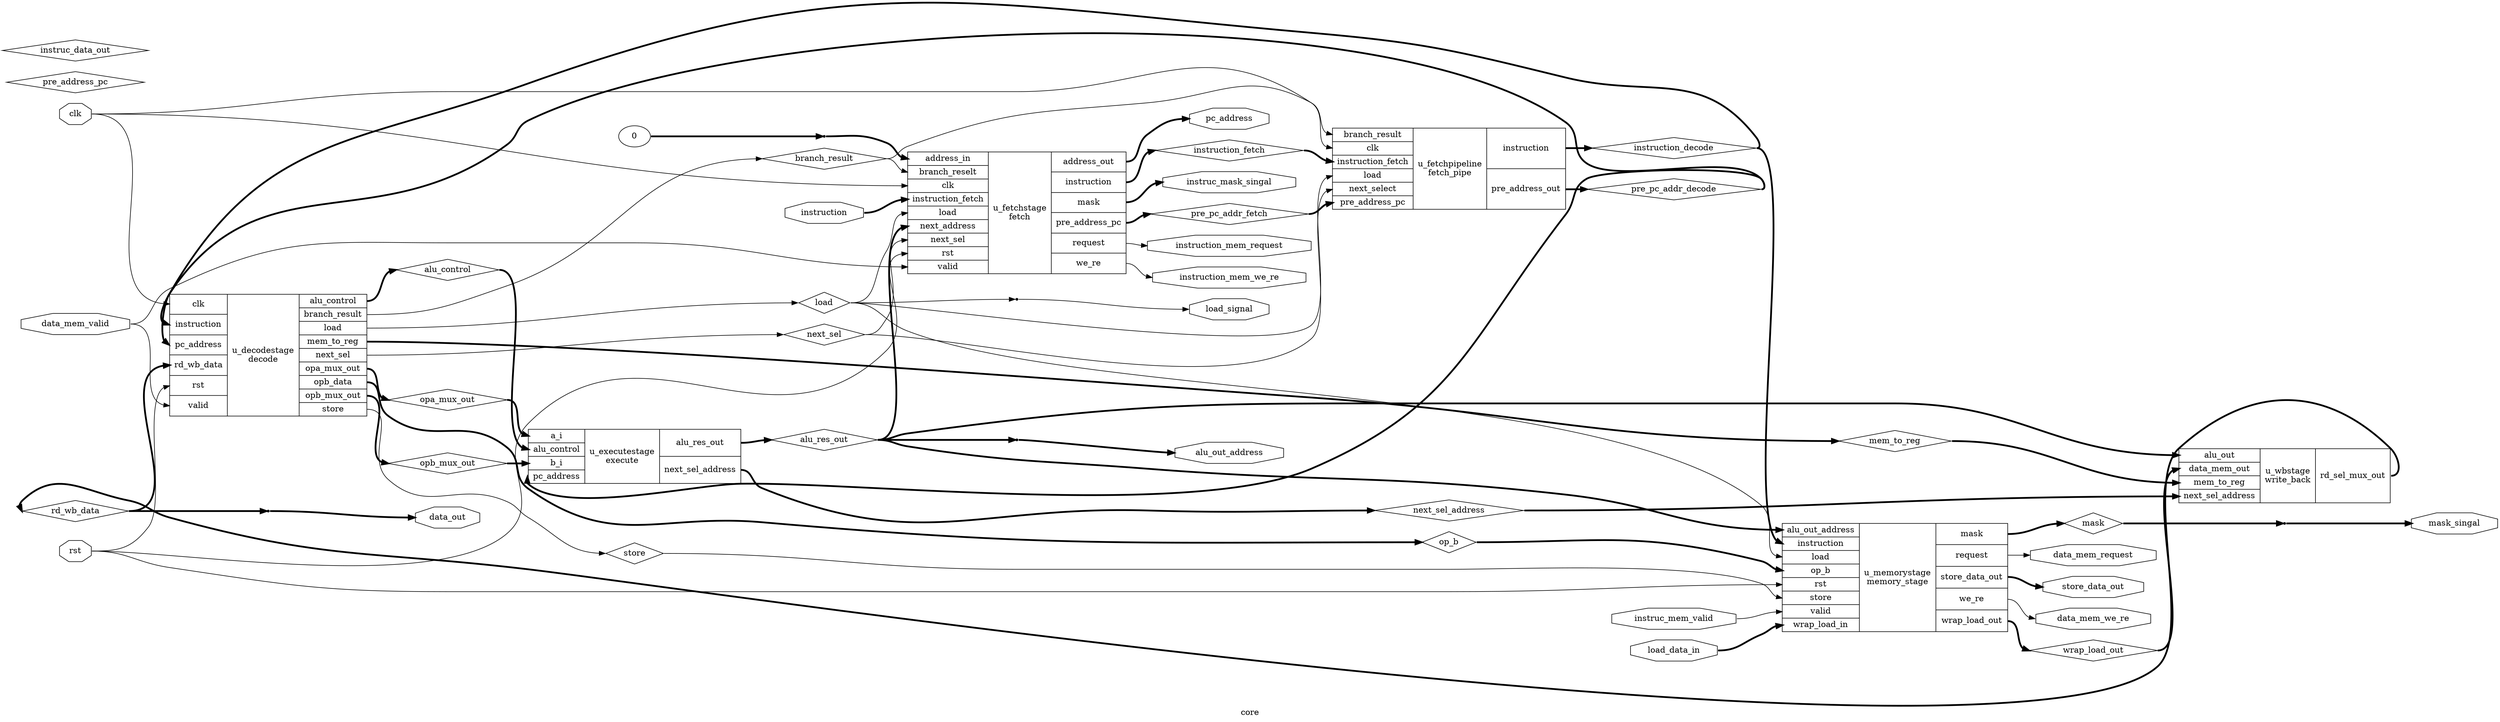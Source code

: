 digraph "core" {
label="core";
rankdir="LR";
remincross=true;
n2 [ shape=diamond, label="rd_wb_data", color="black", fontcolor="black" ];
n3 [ shape=diamond, label="wrap_load_out", color="black", fontcolor="black" ];
n4 [ shape=diamond, label="next_sel_address", color="black", fontcolor="black" ];
n5 [ shape=diamond, label="alu_res_out", color="black", fontcolor="black" ];
n6 [ shape=diamond, label="opb_mux_out", color="black", fontcolor="black" ];
n7 [ shape=diamond, label="opa_mux_out", color="black", fontcolor="black" ];
n8 [ shape=diamond, label="op_b", color="black", fontcolor="black" ];
n9 [ shape=diamond, label="mem_to_reg", color="black", fontcolor="black" ];
n10 [ shape=diamond, label="alu_control", color="black", fontcolor="black" ];
n11 [ shape=diamond, label="mask", color="black", fontcolor="black" ];
n12 [ shape=diamond, label="branch_result", color="black", fontcolor="black" ];
n13 [ shape=diamond, label="next_sel", color="black", fontcolor="black" ];
n14 [ shape=diamond, label="store", color="black", fontcolor="black" ];
n15 [ shape=diamond, label="load", color="black", fontcolor="black" ];
n16 [ shape=diamond, label="pre_pc_addr_decode", color="black", fontcolor="black" ];
n17 [ shape=diamond, label="pre_pc_addr_fetch", color="black", fontcolor="black" ];
n18 [ shape=diamond, label="instruction_decode", color="black", fontcolor="black" ];
n19 [ shape=diamond, label="instruction_fetch", color="black", fontcolor="black" ];
n20 [ shape=diamond, label="pre_address_pc", color="black", fontcolor="black" ];
n21 [ shape=diamond, label="instruc_data_out", color="black", fontcolor="black" ];
n22 [ shape=octagon, label="data_out", color="black", fontcolor="black" ];
n23 [ shape=octagon, label="pc_address", color="black", fontcolor="black" ];
n24 [ shape=octagon, label="alu_out_address", color="black", fontcolor="black" ];
n25 [ shape=octagon, label="store_data_out", color="black", fontcolor="black" ];
n26 [ shape=octagon, label="instruc_mask_singal", color="black", fontcolor="black" ];
n27 [ shape=octagon, label="mask_singal", color="black", fontcolor="black" ];
n28 [ shape=octagon, label="data_mem_request", color="black", fontcolor="black" ];
n29 [ shape=octagon, label="data_mem_we_re", color="black", fontcolor="black" ];
n30 [ shape=octagon, label="instruction_mem_request", color="black", fontcolor="black" ];
n31 [ shape=octagon, label="instruction_mem_we_re", color="black", fontcolor="black" ];
n32 [ shape=octagon, label="load_signal", color="black", fontcolor="black" ];
n33 [ shape=octagon, label="load_data_in", color="black", fontcolor="black" ];
n34 [ shape=octagon, label="instruction", color="black", fontcolor="black" ];
n35 [ shape=octagon, label="instruc_mem_valid", color="black", fontcolor="black" ];
n36 [ shape=octagon, label="data_mem_valid", color="black", fontcolor="black" ];
n37 [ shape=octagon, label="rst", color="black", fontcolor="black" ];
n38 [ shape=octagon, label="clk", color="black", fontcolor="black" ];
c42 [ shape=record, label="{{<p39> alu_out|<p40> data_mem_out|<p9> mem_to_reg|<p4> next_sel_address}|u_wbstage\nwrite_back|{<p41> rd_sel_mux_out}}",  ];
c47 [ shape=record, label="{{<p24> alu_out_address|<p34> instruction|<p15> load|<p8> op_b|<p37> rst|<p14> store|<p43> valid|<p44> wrap_load_in}|u_memorystage\nmemory_stage|{<p11> mask|<p45> request|<p25> store_data_out|<p46> we_re|<p3> wrap_load_out}}",  ];
c50 [ shape=record, label="{{<p48> a_i|<p10> alu_control|<p49> b_i|<p23> pc_address}|u_executestage\nexecute|{<p5> alu_res_out|<p4> next_sel_address}}",  ];
c52 [ shape=record, label="{{<p38> clk|<p34> instruction|<p23> pc_address|<p2> rd_wb_data|<p37> rst|<p43> valid}|u_decodestage\ndecode|{<p10> alu_control|<p12> branch_result|<p15> load|<p9> mem_to_reg|<p13> next_sel|<p7> opa_mux_out|<p51> opb_data|<p6> opb_mux_out|<p14> store}}",  ];
c55 [ shape=record, label="{{<p12> branch_result|<p38> clk|<p19> instruction_fetch|<p15> load|<p53> next_select|<p20> pre_address_pc}|u_fetchpipeline\nfetch_pipe|{<p34> instruction|<p54> pre_address_out}}",  ];
c60 [ shape=record, label="{{<p56> address_in|<p57> branch_reselt|<p38> clk|<p19> instruction_fetch|<p15> load|<p58> next_address|<p13> next_sel|<p37> rst|<p43> valid}|u_fetchstage\nfetch|{<p59> address_out|<p34> instruction|<p11> mask|<p20> pre_address_pc|<p45> request|<p46> we_re}}",  ];
v0 [ label="0" ];
x1 [shape=point, ];
x2 [shape=point, ];
x3 [shape=point, ];
x4 [shape=point, ];
x5 [shape=point, ];
x1:e -> c60:p56:w [color="black", fontcolor="black", style="setlinewidth(3)", label=""];
c52:p10:e -> n10:w [color="black", fontcolor="black", style="setlinewidth(3)", label=""];
n10:e -> c50:p10:w [color="black", fontcolor="black", style="setlinewidth(3)", label=""];
c47:p11:e -> n11:w [color="black", fontcolor="black", style="setlinewidth(3)", label=""];
n11:e -> x4:w [color="black", fontcolor="black", style="setlinewidth(3)", label=""];
c52:p12:e -> n12:w [color="black", fontcolor="black", label=""];
n12:e -> c55:p12:w [color="black", fontcolor="black", label=""];
n12:e -> c60:p57:w [color="black", fontcolor="black", label=""];
c52:p13:e -> n13:w [color="black", fontcolor="black", label=""];
n13:e -> c55:p53:w [color="black", fontcolor="black", label=""];
n13:e -> c60:p13:w [color="black", fontcolor="black", label=""];
c52:p14:e -> n14:w [color="black", fontcolor="black", label=""];
n14:e -> c47:p14:w [color="black", fontcolor="black", label=""];
c52:p15:e -> n15:w [color="black", fontcolor="black", label=""];
n15:e -> c47:p15:w [color="black", fontcolor="black", label=""];
n15:e -> c55:p15:w [color="black", fontcolor="black", label=""];
n15:e -> c60:p15:w [color="black", fontcolor="black", label=""];
n15:e -> x2:w [color="black", fontcolor="black", label=""];
c55:p54:e -> n16:w [color="black", fontcolor="black", style="setlinewidth(3)", label=""];
n16:e -> c50:p23:w [color="black", fontcolor="black", style="setlinewidth(3)", label=""];
n16:e -> c52:p23:w [color="black", fontcolor="black", style="setlinewidth(3)", label=""];
c60:p20:e -> n17:w [color="black", fontcolor="black", style="setlinewidth(3)", label=""];
n17:e -> c55:p20:w [color="black", fontcolor="black", style="setlinewidth(3)", label=""];
c55:p34:e -> n18:w [color="black", fontcolor="black", style="setlinewidth(3)", label=""];
n18:e -> c47:p34:w [color="black", fontcolor="black", style="setlinewidth(3)", label=""];
n18:e -> c52:p34:w [color="black", fontcolor="black", style="setlinewidth(3)", label=""];
c60:p34:e -> n19:w [color="black", fontcolor="black", style="setlinewidth(3)", label=""];
n19:e -> c55:p19:w [color="black", fontcolor="black", style="setlinewidth(3)", label=""];
c42:p41:e -> n2:w [color="black", fontcolor="black", style="setlinewidth(3)", label=""];
n2:e -> c52:p2:w [color="black", fontcolor="black", style="setlinewidth(3)", label=""];
n2:e -> x5:w [color="black", fontcolor="black", style="setlinewidth(3)", label=""];
x5:e -> n22:w [color="black", fontcolor="black", style="setlinewidth(3)", label=""];
c60:p59:e -> n23:w [color="black", fontcolor="black", style="setlinewidth(3)", label=""];
x3:e -> n24:w [color="black", fontcolor="black", style="setlinewidth(3)", label=""];
c47:p25:e -> n25:w [color="black", fontcolor="black", style="setlinewidth(3)", label=""];
c60:p11:e -> n26:w [color="black", fontcolor="black", style="setlinewidth(3)", label=""];
x4:e -> n27:w [color="black", fontcolor="black", style="setlinewidth(3)", label=""];
c47:p45:e -> n28:w [color="black", fontcolor="black", label=""];
c47:p46:e -> n29:w [color="black", fontcolor="black", label=""];
c47:p3:e -> n3:w [color="black", fontcolor="black", style="setlinewidth(3)", label=""];
n3:e -> c42:p40:w [color="black", fontcolor="black", style="setlinewidth(3)", label=""];
c60:p45:e -> n30:w [color="black", fontcolor="black", label=""];
c60:p46:e -> n31:w [color="black", fontcolor="black", label=""];
x2:e -> n32:w [color="black", fontcolor="black", label=""];
n33:e -> c47:p44:w [color="black", fontcolor="black", style="setlinewidth(3)", label=""];
n34:e -> c60:p19:w [color="black", fontcolor="black", style="setlinewidth(3)", label=""];
n35:e -> c47:p43:w [color="black", fontcolor="black", label=""];
n36:e -> c52:p43:w [color="black", fontcolor="black", label=""];
n36:e -> c60:p43:w [color="black", fontcolor="black", label=""];
n37:e -> c47:p37:w [color="black", fontcolor="black", label=""];
n37:e -> c52:p37:w [color="black", fontcolor="black", label=""];
n37:e -> c60:p37:w [color="black", fontcolor="black", label=""];
n38:e -> c52:p38:w [color="black", fontcolor="black", label=""];
n38:e -> c55:p38:w [color="black", fontcolor="black", label=""];
n38:e -> c60:p38:w [color="black", fontcolor="black", label=""];
c50:p4:e -> n4:w [color="black", fontcolor="black", style="setlinewidth(3)", label=""];
n4:e -> c42:p4:w [color="black", fontcolor="black", style="setlinewidth(3)", label=""];
c50:p5:e -> n5:w [color="black", fontcolor="black", style="setlinewidth(3)", label=""];
n5:e -> c42:p39:w [color="black", fontcolor="black", style="setlinewidth(3)", label=""];
n5:e -> c47:p24:w [color="black", fontcolor="black", style="setlinewidth(3)", label=""];
n5:e -> c60:p58:w [color="black", fontcolor="black", style="setlinewidth(3)", label=""];
n5:e -> x3:w [color="black", fontcolor="black", style="setlinewidth(3)", label=""];
c52:p6:e -> n6:w [color="black", fontcolor="black", style="setlinewidth(3)", label=""];
n6:e -> c50:p49:w [color="black", fontcolor="black", style="setlinewidth(3)", label=""];
c52:p7:e -> n7:w [color="black", fontcolor="black", style="setlinewidth(3)", label=""];
n7:e -> c50:p48:w [color="black", fontcolor="black", style="setlinewidth(3)", label=""];
c52:p51:e -> n8:w [color="black", fontcolor="black", style="setlinewidth(3)", label=""];
n8:e -> c47:p8:w [color="black", fontcolor="black", style="setlinewidth(3)", label=""];
c52:p9:e -> n9:w [color="black", fontcolor="black", style="setlinewidth(3)", label=""];
n9:e -> c42:p9:w [color="black", fontcolor="black", style="setlinewidth(3)", label=""];
v0:e -> x1:w [color="black", fontcolor="black", style="setlinewidth(3)", label=""];
}
